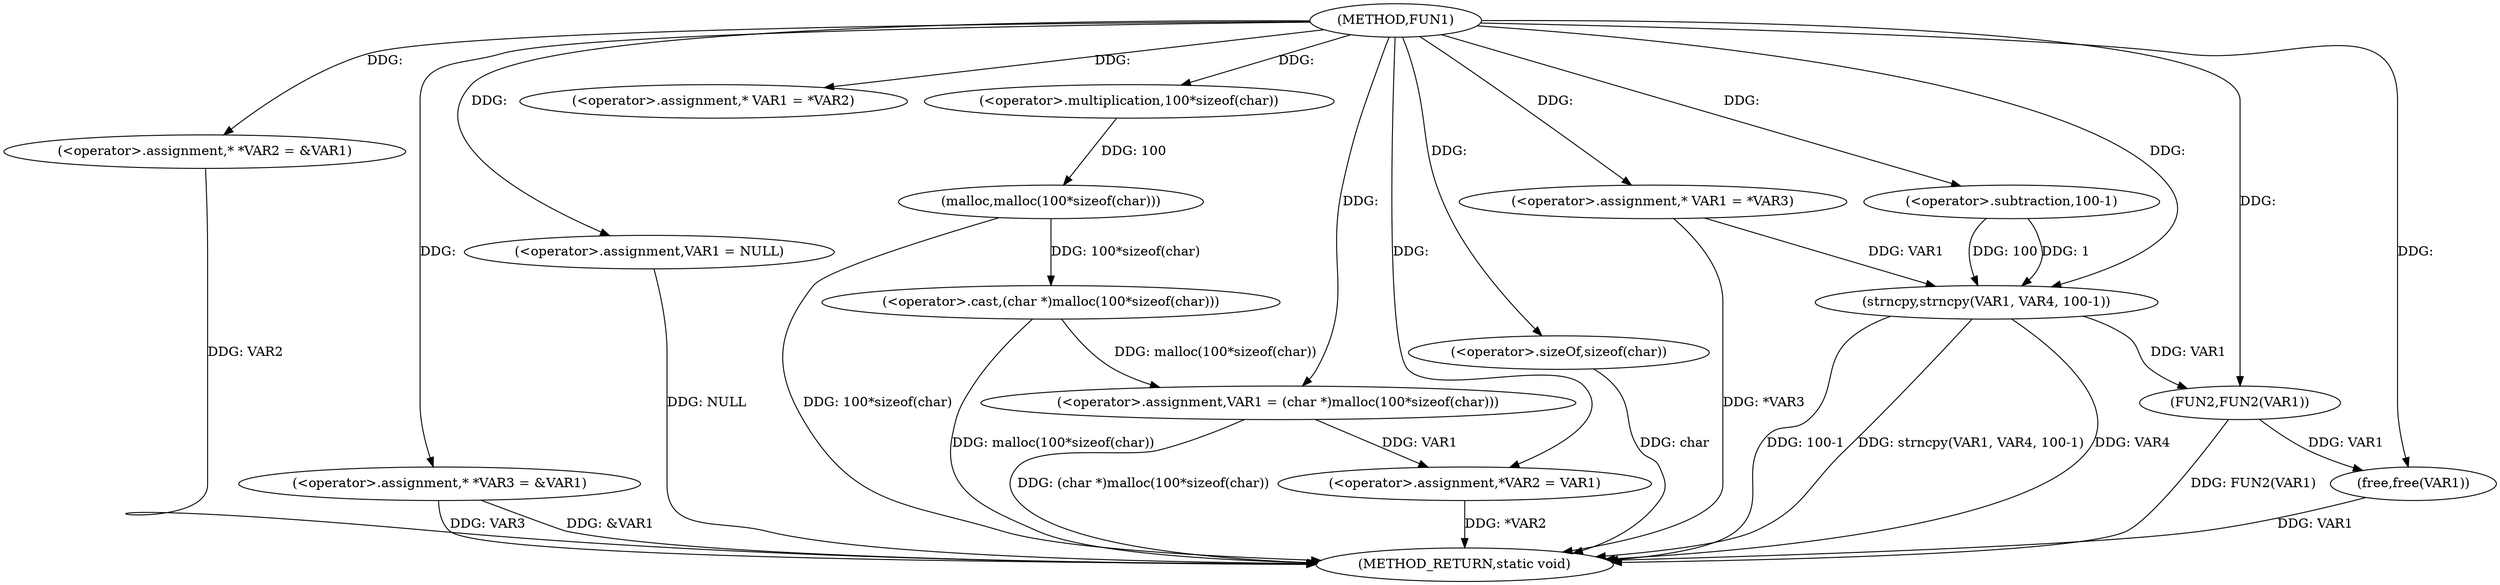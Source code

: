 digraph FUN1 {  
"1000100" [label = "(METHOD,FUN1)" ]
"1000153" [label = "(METHOD_RETURN,static void)" ]
"1000104" [label = "(<operator>.assignment,* *VAR2 = &VAR1)" ]
"1000109" [label = "(<operator>.assignment,* *VAR3 = &VAR1)" ]
"1000113" [label = "(<operator>.assignment,VAR1 = NULL)" ]
"1000118" [label = "(<operator>.assignment,* VAR1 = *VAR2)" ]
"1000122" [label = "(<operator>.assignment,VAR1 = (char *)malloc(100*sizeof(char)))" ]
"1000124" [label = "(<operator>.cast,(char *)malloc(100*sizeof(char)))" ]
"1000126" [label = "(malloc,malloc(100*sizeof(char)))" ]
"1000127" [label = "(<operator>.multiplication,100*sizeof(char))" ]
"1000129" [label = "(<operator>.sizeOf,sizeof(char))" ]
"1000131" [label = "(<operator>.assignment,*VAR2 = VAR1)" ]
"1000137" [label = "(<operator>.assignment,* VAR1 = *VAR3)" ]
"1000143" [label = "(strncpy,strncpy(VAR1, VAR4, 100-1))" ]
"1000146" [label = "(<operator>.subtraction,100-1)" ]
"1000149" [label = "(FUN2,FUN2(VAR1))" ]
"1000151" [label = "(free,free(VAR1))" ]
  "1000104" -> "1000153"  [ label = "DDG: VAR2"] 
  "1000151" -> "1000153"  [ label = "DDG: VAR1"] 
  "1000113" -> "1000153"  [ label = "DDG: NULL"] 
  "1000149" -> "1000153"  [ label = "DDG: FUN2(VAR1)"] 
  "1000126" -> "1000153"  [ label = "DDG: 100*sizeof(char)"] 
  "1000143" -> "1000153"  [ label = "DDG: 100-1"] 
  "1000109" -> "1000153"  [ label = "DDG: &VAR1"] 
  "1000129" -> "1000153"  [ label = "DDG: char"] 
  "1000124" -> "1000153"  [ label = "DDG: malloc(100*sizeof(char))"] 
  "1000131" -> "1000153"  [ label = "DDG: *VAR2"] 
  "1000137" -> "1000153"  [ label = "DDG: *VAR3"] 
  "1000109" -> "1000153"  [ label = "DDG: VAR3"] 
  "1000143" -> "1000153"  [ label = "DDG: strncpy(VAR1, VAR4, 100-1)"] 
  "1000143" -> "1000153"  [ label = "DDG: VAR4"] 
  "1000122" -> "1000153"  [ label = "DDG: (char *)malloc(100*sizeof(char))"] 
  "1000100" -> "1000104"  [ label = "DDG: "] 
  "1000100" -> "1000109"  [ label = "DDG: "] 
  "1000100" -> "1000113"  [ label = "DDG: "] 
  "1000100" -> "1000118"  [ label = "DDG: "] 
  "1000124" -> "1000122"  [ label = "DDG: malloc(100*sizeof(char))"] 
  "1000100" -> "1000122"  [ label = "DDG: "] 
  "1000126" -> "1000124"  [ label = "DDG: 100*sizeof(char)"] 
  "1000127" -> "1000126"  [ label = "DDG: 100"] 
  "1000100" -> "1000127"  [ label = "DDG: "] 
  "1000100" -> "1000129"  [ label = "DDG: "] 
  "1000122" -> "1000131"  [ label = "DDG: VAR1"] 
  "1000100" -> "1000131"  [ label = "DDG: "] 
  "1000100" -> "1000137"  [ label = "DDG: "] 
  "1000137" -> "1000143"  [ label = "DDG: VAR1"] 
  "1000100" -> "1000143"  [ label = "DDG: "] 
  "1000146" -> "1000143"  [ label = "DDG: 100"] 
  "1000146" -> "1000143"  [ label = "DDG: 1"] 
  "1000100" -> "1000146"  [ label = "DDG: "] 
  "1000143" -> "1000149"  [ label = "DDG: VAR1"] 
  "1000100" -> "1000149"  [ label = "DDG: "] 
  "1000149" -> "1000151"  [ label = "DDG: VAR1"] 
  "1000100" -> "1000151"  [ label = "DDG: "] 
}
